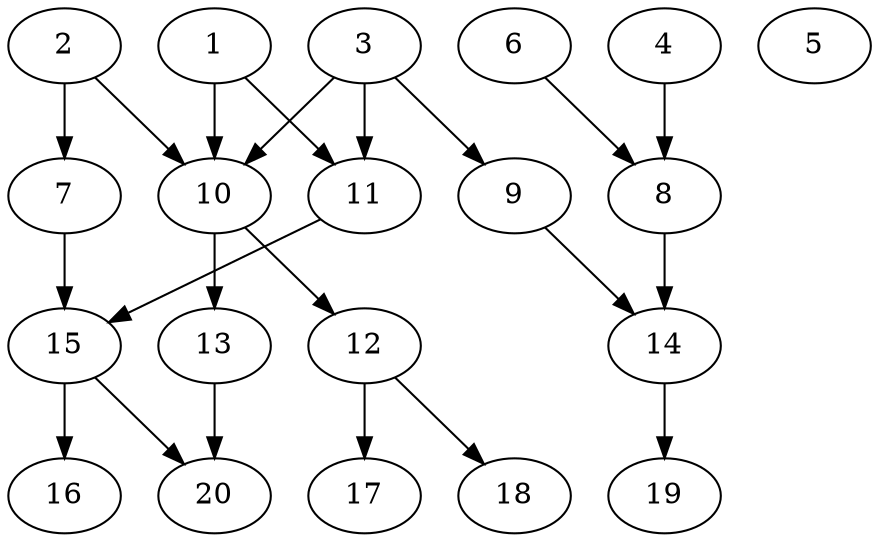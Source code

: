 // DAG automatically generated by daggen at Wed Jul 24 22:02:40 2019
// ./daggen --dot -n 20 --ccr 0.5 --fat 0.6 --regular 0.5 --density 0.5 --mindata 5242880 --maxdata 52428800 
digraph G {
  1 [size="52070400", alpha="0.15", expect_size="26035200"] 
  1 -> 10 [size ="26035200"]
  1 -> 11 [size ="26035200"]
  2 [size="20459520", alpha="0.01", expect_size="10229760"] 
  2 -> 7 [size ="10229760"]
  2 -> 10 [size ="10229760"]
  3 [size="77264896", alpha="0.15", expect_size="38632448"] 
  3 -> 9 [size ="38632448"]
  3 -> 10 [size ="38632448"]
  3 -> 11 [size ="38632448"]
  4 [size="28803072", alpha="0.02", expect_size="14401536"] 
  4 -> 8 [size ="14401536"]
  5 [size="102395904", alpha="0.10", expect_size="51197952"] 
  6 [size="104585216", alpha="0.04", expect_size="52292608"] 
  6 -> 8 [size ="52292608"]
  7 [size="83955712", alpha="0.12", expect_size="41977856"] 
  7 -> 15 [size ="41977856"]
  8 [size="100544512", alpha="0.18", expect_size="50272256"] 
  8 -> 14 [size ="50272256"]
  9 [size="65701888", alpha="0.13", expect_size="32850944"] 
  9 -> 14 [size ="32850944"]
  10 [size="25800704", alpha="0.17", expect_size="12900352"] 
  10 -> 12 [size ="12900352"]
  10 -> 13 [size ="12900352"]
  11 [size="69296128", alpha="0.04", expect_size="34648064"] 
  11 -> 15 [size ="34648064"]
  12 [size="45731840", alpha="0.05", expect_size="22865920"] 
  12 -> 17 [size ="22865920"]
  12 -> 18 [size ="22865920"]
  13 [size="51908608", alpha="0.20", expect_size="25954304"] 
  13 -> 20 [size ="25954304"]
  14 [size="29489152", alpha="0.20", expect_size="14744576"] 
  14 -> 19 [size ="14744576"]
  15 [size="39866368", alpha="0.05", expect_size="19933184"] 
  15 -> 16 [size ="19933184"]
  15 -> 20 [size ="19933184"]
  16 [size="88793088", alpha="0.00", expect_size="44396544"] 
  17 [size="13191168", alpha="0.07", expect_size="6595584"] 
  18 [size="71968768", alpha="0.19", expect_size="35984384"] 
  19 [size="60848128", alpha="0.02", expect_size="30424064"] 
  20 [size="29880320", alpha="0.12", expect_size="14940160"] 
}
